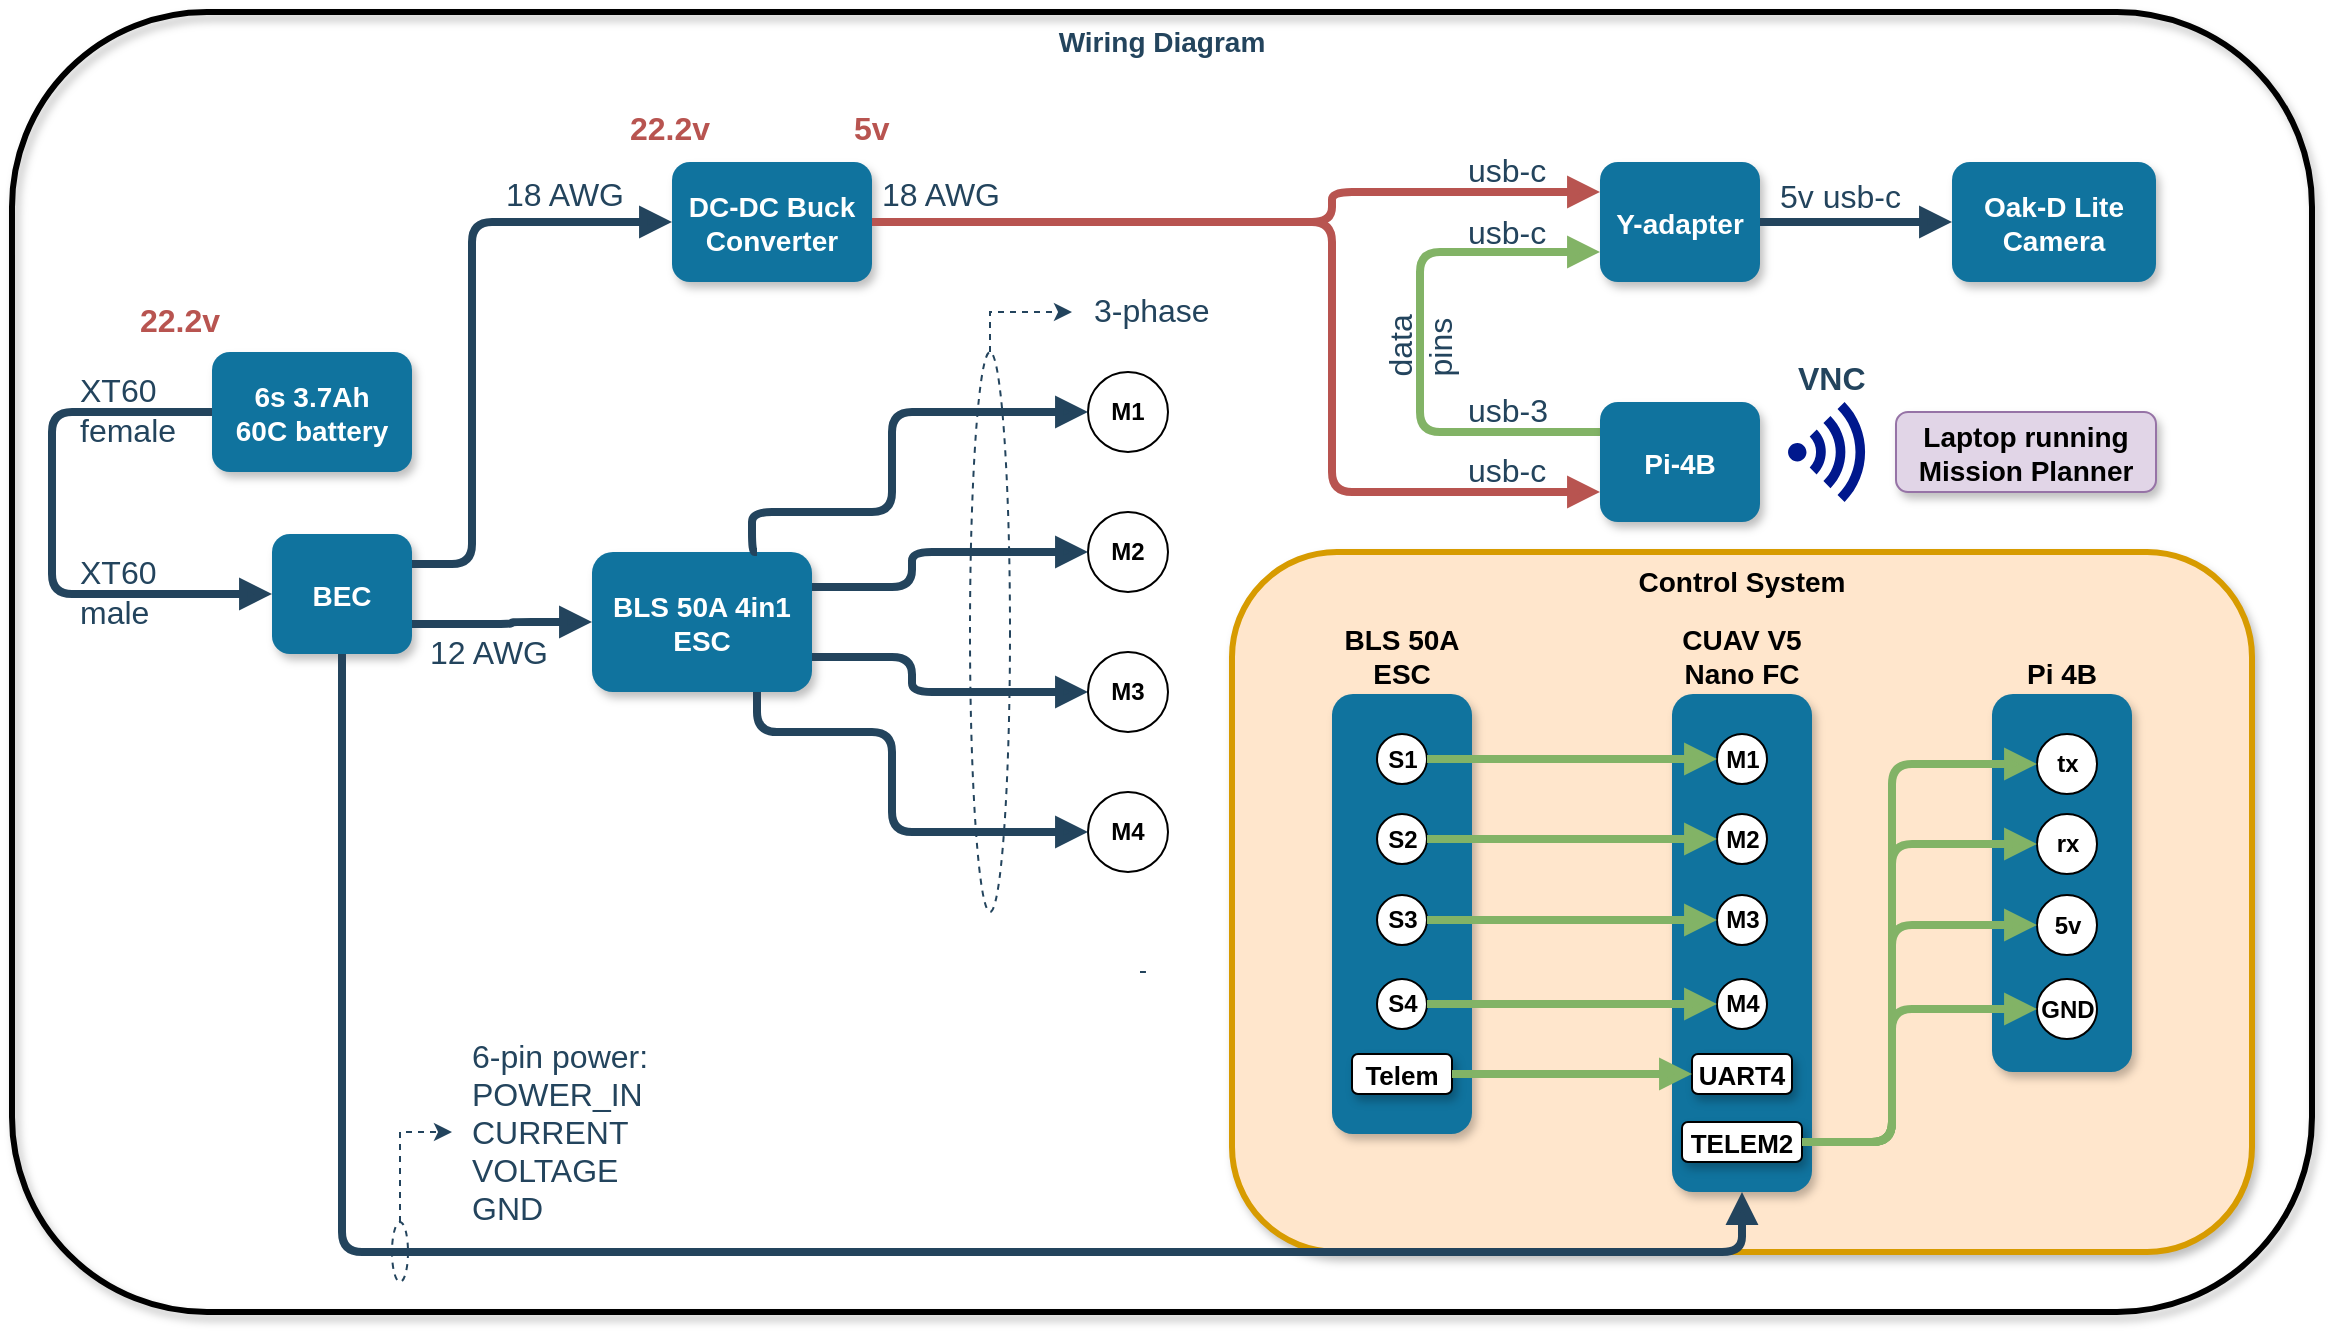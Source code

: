 <mxfile>
    <diagram name="Page-1" id="97916047-d0de-89f5-080d-49f4d83e522f">
        <mxGraphModel dx="1492" dy="596" grid="1" gridSize="10" guides="1" tooltips="1" connect="1" arrows="1" fold="1" page="1" pageScale="1.5" pageWidth="1169" pageHeight="827" background="none" math="0" shadow="0">
            <root>
                <mxCell id="0"/>
                <mxCell id="1" parent="0"/>
                <mxCell id="80" value="" style="group" vertex="1" connectable="0" parent="1">
                    <mxGeometry x="700" y="440" width="510" height="350" as="geometry"/>
                </mxCell>
                <mxCell id="FAe4sGT7Xk_M7wpkX6ti-58" value="Control System" style="rounded=1;fillColor=#ffe6cc;strokeColor=#d79b00;shadow=1;fontStyle=1;fontSize=14;strokeWidth=3;verticalAlign=top;" parent="80" vertex="1">
                    <mxGeometry width="510" height="350" as="geometry"/>
                </mxCell>
                <mxCell id="FAe4sGT7Xk_M7wpkX6ti-77" value="CUAV V5&#10;Nano FC" style="rounded=1;fillColor=#10739E;strokeColor=none;shadow=1;gradientColor=none;fontStyle=1;fontColor=#000000;fontSize=14;verticalAlign=bottom;labelPosition=center;verticalLabelPosition=top;align=center;" parent="80" vertex="1">
                    <mxGeometry x="220" y="71" width="70" height="249" as="geometry"/>
                </mxCell>
                <mxCell id="FAe4sGT7Xk_M7wpkX6ti-78" value="&lt;b&gt;M1&lt;/b&gt;" style="ellipse;whiteSpace=wrap;html=1;aspect=fixed;" parent="80" vertex="1">
                    <mxGeometry x="242.5" y="91" width="25" height="25" as="geometry"/>
                </mxCell>
                <mxCell id="FAe4sGT7Xk_M7wpkX6ti-79" value="&lt;b&gt;M2&lt;/b&gt;" style="ellipse;whiteSpace=wrap;html=1;aspect=fixed;" parent="80" vertex="1">
                    <mxGeometry x="242.5" y="131" width="25" height="25" as="geometry"/>
                </mxCell>
                <mxCell id="FAe4sGT7Xk_M7wpkX6ti-80" value="&lt;b&gt;M3&lt;/b&gt;" style="ellipse;whiteSpace=wrap;html=1;aspect=fixed;" parent="80" vertex="1">
                    <mxGeometry x="242.5" y="171.5" width="25" height="25" as="geometry"/>
                </mxCell>
                <mxCell id="FAe4sGT7Xk_M7wpkX6ti-81" value="&lt;b&gt;M4&lt;/b&gt;" style="ellipse;whiteSpace=wrap;html=1;aspect=fixed;" parent="80" vertex="1">
                    <mxGeometry x="242.5" y="213.5" width="25" height="25" as="geometry"/>
                </mxCell>
                <mxCell id="FAe4sGT7Xk_M7wpkX6ti-82" value="UART4" style="rounded=1;shadow=1;fontStyle=1;fontSize=13;horizontal=1;" parent="80" vertex="1">
                    <mxGeometry x="230" y="251" width="50" height="20" as="geometry"/>
                </mxCell>
                <mxCell id="FAe4sGT7Xk_M7wpkX6ti-83" value="BLS 50A&#10;ESC" style="rounded=1;fillColor=#10739E;strokeColor=none;shadow=1;gradientColor=none;fontStyle=1;fontColor=#000000;fontSize=14;verticalAlign=bottom;labelPosition=center;verticalLabelPosition=top;align=center;" parent="80" vertex="1">
                    <mxGeometry x="50" y="71" width="70" height="220" as="geometry"/>
                </mxCell>
                <mxCell id="FAe4sGT7Xk_M7wpkX6ti-84" value="&lt;b&gt;S1&lt;/b&gt;" style="ellipse;whiteSpace=wrap;html=1;aspect=fixed;" parent="80" vertex="1">
                    <mxGeometry x="72.5" y="91" width="25" height="25" as="geometry"/>
                </mxCell>
                <mxCell id="FAe4sGT7Xk_M7wpkX6ti-85" value="&lt;b&gt;S2&lt;/b&gt;" style="ellipse;whiteSpace=wrap;html=1;aspect=fixed;" parent="80" vertex="1">
                    <mxGeometry x="72.5" y="131" width="25" height="25" as="geometry"/>
                </mxCell>
                <mxCell id="FAe4sGT7Xk_M7wpkX6ti-86" value="&lt;b&gt;S3&lt;/b&gt;" style="ellipse;whiteSpace=wrap;html=1;aspect=fixed;" parent="80" vertex="1">
                    <mxGeometry x="72.5" y="171.5" width="25" height="25" as="geometry"/>
                </mxCell>
                <mxCell id="FAe4sGT7Xk_M7wpkX6ti-87" value="&lt;b&gt;S4&lt;/b&gt;" style="ellipse;whiteSpace=wrap;html=1;aspect=fixed;" parent="80" vertex="1">
                    <mxGeometry x="72.5" y="213.5" width="25" height="25" as="geometry"/>
                </mxCell>
                <mxCell id="FAe4sGT7Xk_M7wpkX6ti-88" value="Telem" style="rounded=1;shadow=1;fontStyle=1;fontSize=13;horizontal=1;" parent="80" vertex="1">
                    <mxGeometry x="60" y="251" width="50" height="20" as="geometry"/>
                </mxCell>
                <mxCell id="FAe4sGT7Xk_M7wpkX6ti-73" value="" style="edgeStyle=elbowEdgeStyle;strokeWidth=4;endArrow=block;endFill=1;fontStyle=1;strokeColor=#82b366;entryX=0;entryY=0.5;entryDx=0;entryDy=0;fillColor=#d5e8d4;exitX=1;exitY=0.5;exitDx=0;exitDy=0;" parent="80" source="FAe4sGT7Xk_M7wpkX6ti-84" target="FAe4sGT7Xk_M7wpkX6ti-78" edge="1">
                    <mxGeometry x="-688" y="-624.5" width="100" height="100" as="geometry">
                        <mxPoint x="10" y="104" as="sourcePoint"/>
                        <mxPoint x="260" y="106" as="targetPoint"/>
                        <Array as="points">
                            <mxPoint x="120" y="91"/>
                        </Array>
                    </mxGeometry>
                </mxCell>
                <mxCell id="FAe4sGT7Xk_M7wpkX6ti-74" value="" style="edgeStyle=elbowEdgeStyle;strokeWidth=4;endArrow=block;endFill=1;fontStyle=1;strokeColor=#82b366;entryX=0;entryY=0.5;entryDx=0;entryDy=0;fillColor=#d5e8d4;exitX=1;exitY=0.5;exitDx=0;exitDy=0;" parent="80" source="FAe4sGT7Xk_M7wpkX6ti-86" target="FAe4sGT7Xk_M7wpkX6ti-80" edge="1">
                    <mxGeometry x="-688" y="-624.5" width="100" height="100" as="geometry">
                        <mxPoint x="10" y="184" as="sourcePoint"/>
                        <mxPoint x="260" y="201" as="targetPoint"/>
                        <Array as="points">
                            <mxPoint x="120" y="186"/>
                        </Array>
                    </mxGeometry>
                </mxCell>
                <mxCell id="FAe4sGT7Xk_M7wpkX6ti-75" value="" style="edgeStyle=elbowEdgeStyle;strokeWidth=4;endArrow=block;endFill=1;fontStyle=1;strokeColor=#82b366;entryX=0;entryY=0.5;entryDx=0;entryDy=0;fillColor=#d5e8d4;exitX=1;exitY=0.5;exitDx=0;exitDy=0;" parent="80" source="FAe4sGT7Xk_M7wpkX6ti-87" target="FAe4sGT7Xk_M7wpkX6ti-81" edge="1">
                    <mxGeometry x="-688" y="-624.5" width="100" height="100" as="geometry">
                        <mxPoint x="10" y="226" as="sourcePoint"/>
                        <mxPoint x="260" y="251" as="targetPoint"/>
                        <Array as="points">
                            <mxPoint x="120" y="236"/>
                        </Array>
                    </mxGeometry>
                </mxCell>
                <mxCell id="FAe4sGT7Xk_M7wpkX6ti-76" value="" style="edgeStyle=elbowEdgeStyle;strokeWidth=4;endArrow=block;endFill=1;fontStyle=1;strokeColor=#82b366;entryX=0;entryY=0.5;entryDx=0;entryDy=0;fillColor=#d5e8d4;exitX=1;exitY=0.5;exitDx=0;exitDy=0;" parent="80" source="FAe4sGT7Xk_M7wpkX6ti-85" target="FAe4sGT7Xk_M7wpkX6ti-79" edge="1">
                    <mxGeometry x="-688" y="-624.5" width="100" height="100" as="geometry">
                        <mxPoint x="10" y="144" as="sourcePoint"/>
                        <mxPoint x="260" y="151" as="targetPoint"/>
                        <Array as="points"/>
                    </mxGeometry>
                </mxCell>
                <mxCell id="FAe4sGT7Xk_M7wpkX6ti-89" value="Pi 4B" style="rounded=1;fillColor=#10739E;strokeColor=none;shadow=1;gradientColor=none;fontStyle=1;fontColor=#000000;fontSize=14;verticalAlign=bottom;labelPosition=center;verticalLabelPosition=top;align=center;" parent="80" vertex="1">
                    <mxGeometry x="380" y="71" width="70" height="189" as="geometry"/>
                </mxCell>
                <mxCell id="FAe4sGT7Xk_M7wpkX6ti-90" value="&lt;b&gt;tx&lt;/b&gt;" style="ellipse;whiteSpace=wrap;html=1;aspect=fixed;" parent="80" vertex="1">
                    <mxGeometry x="402.5" y="91" width="30" height="30" as="geometry"/>
                </mxCell>
                <mxCell id="FAe4sGT7Xk_M7wpkX6ti-91" value="&lt;b&gt;rx&lt;/b&gt;" style="ellipse;whiteSpace=wrap;html=1;aspect=fixed;" parent="80" vertex="1">
                    <mxGeometry x="402.5" y="131" width="30" height="30" as="geometry"/>
                </mxCell>
                <mxCell id="FAe4sGT7Xk_M7wpkX6ti-92" value="&lt;b&gt;5v&lt;/b&gt;" style="ellipse;whiteSpace=wrap;html=1;aspect=fixed;" parent="80" vertex="1">
                    <mxGeometry x="402.5" y="171.5" width="30" height="30" as="geometry"/>
                </mxCell>
                <mxCell id="FAe4sGT7Xk_M7wpkX6ti-93" value="&lt;b&gt;GND&lt;/b&gt;" style="ellipse;whiteSpace=wrap;html=1;aspect=fixed;" parent="80" vertex="1">
                    <mxGeometry x="402.5" y="213.5" width="30" height="30" as="geometry"/>
                </mxCell>
                <mxCell id="FAe4sGT7Xk_M7wpkX6ti-95" value="" style="edgeStyle=elbowEdgeStyle;strokeWidth=4;endArrow=block;endFill=1;fontStyle=1;strokeColor=#82b366;entryX=0;entryY=0.5;entryDx=0;entryDy=0;fillColor=#d5e8d4;exitX=1;exitY=0.5;exitDx=0;exitDy=0;" parent="80" source="FAe4sGT7Xk_M7wpkX6ti-88" target="FAe4sGT7Xk_M7wpkX6ti-82" edge="1">
                    <mxGeometry x="-688" y="-624.5" width="100" height="100" as="geometry">
                        <mxPoint x="108" y="236" as="sourcePoint"/>
                        <mxPoint x="253" y="236" as="targetPoint"/>
                        <Array as="points">
                            <mxPoint x="170" y="270"/>
                        </Array>
                    </mxGeometry>
                </mxCell>
                <mxCell id="FAe4sGT7Xk_M7wpkX6ti-96" value="TELEM2" style="rounded=1;shadow=1;fontStyle=1;fontSize=13;horizontal=1;" parent="80" vertex="1">
                    <mxGeometry x="225" y="285" width="60" height="20" as="geometry"/>
                </mxCell>
                <mxCell id="FAe4sGT7Xk_M7wpkX6ti-99" value="" style="edgeStyle=elbowEdgeStyle;strokeWidth=4;endArrow=block;endFill=1;fontStyle=1;strokeColor=#82b366;entryX=0;entryY=0.5;entryDx=0;entryDy=0;fillColor=#d5e8d4;exitX=1;exitY=0.5;exitDx=0;exitDy=0;" parent="80" source="FAe4sGT7Xk_M7wpkX6ti-96" target="FAe4sGT7Xk_M7wpkX6ti-90" edge="1">
                    <mxGeometry x="-688" y="-624.5" width="100" height="100" as="geometry">
                        <mxPoint x="120" y="271" as="sourcePoint"/>
                        <mxPoint x="240" y="271" as="targetPoint"/>
                        <Array as="points">
                            <mxPoint x="330" y="200"/>
                        </Array>
                    </mxGeometry>
                </mxCell>
                <mxCell id="FAe4sGT7Xk_M7wpkX6ti-100" value="" style="edgeStyle=elbowEdgeStyle;strokeWidth=4;endArrow=block;endFill=1;fontStyle=1;strokeColor=#82b366;entryX=0;entryY=0.5;entryDx=0;entryDy=0;fillColor=#d5e8d4;exitX=1;exitY=0.5;exitDx=0;exitDy=0;" parent="80" source="FAe4sGT7Xk_M7wpkX6ti-96" target="FAe4sGT7Xk_M7wpkX6ti-91" edge="1">
                    <mxGeometry x="-688" y="-624.5" width="100" height="100" as="geometry">
                        <mxPoint x="280" y="300" as="sourcePoint"/>
                        <mxPoint x="413" y="116" as="targetPoint"/>
                        <Array as="points">
                            <mxPoint x="330" y="220"/>
                        </Array>
                    </mxGeometry>
                </mxCell>
                <mxCell id="FAe4sGT7Xk_M7wpkX6ti-101" value="" style="edgeStyle=elbowEdgeStyle;strokeWidth=4;endArrow=block;endFill=1;fontStyle=1;strokeColor=#82b366;entryX=0;entryY=0.5;entryDx=0;entryDy=0;fillColor=#d5e8d4;exitX=1;exitY=0.5;exitDx=0;exitDy=0;" parent="80" source="FAe4sGT7Xk_M7wpkX6ti-96" target="FAe4sGT7Xk_M7wpkX6ti-92" edge="1">
                    <mxGeometry x="-688" y="-624.5" width="100" height="100" as="geometry">
                        <mxPoint x="295" y="305" as="sourcePoint"/>
                        <mxPoint x="413" y="156" as="targetPoint"/>
                        <Array as="points">
                            <mxPoint x="330" y="250"/>
                        </Array>
                    </mxGeometry>
                </mxCell>
                <mxCell id="FAe4sGT7Xk_M7wpkX6ti-102" value="" style="edgeStyle=elbowEdgeStyle;strokeWidth=4;endArrow=block;endFill=1;fontStyle=1;strokeColor=#82b366;entryX=0;entryY=0.5;entryDx=0;entryDy=0;fillColor=#d5e8d4;exitX=1;exitY=0.5;exitDx=0;exitDy=0;" parent="80" source="FAe4sGT7Xk_M7wpkX6ti-96" target="FAe4sGT7Xk_M7wpkX6ti-93" edge="1">
                    <mxGeometry x="-688" y="-624.5" width="100" height="100" as="geometry">
                        <mxPoint x="295" y="305" as="sourcePoint"/>
                        <mxPoint x="413" y="197" as="targetPoint"/>
                        <Array as="points">
                            <mxPoint x="330" y="260"/>
                        </Array>
                    </mxGeometry>
                </mxCell>
                <mxCell id="9Nch-Mfv7iRZc4vsGo1m-54" value="Wiring Diagram" style="rounded=1;fillColor=none;strokeColor=default;shadow=1;gradientColor=none;fontStyle=1;fontColor=#23445D;fontSize=14;strokeWidth=3;verticalAlign=top;" parent="1" vertex="1">
                    <mxGeometry x="90" y="170" width="1150" height="650" as="geometry"/>
                </mxCell>
                <mxCell id="0hPKIBFiTmCVOufTVkQz-49" value="&lt;font style=&quot;font-size: 16px;&quot;&gt;XT60&lt;br&gt;female&lt;br&gt;&lt;/font&gt;" style="edgeLabel;html=1;align=left;verticalAlign=middle;resizable=0;points=[];labelBackgroundColor=none;fontColor=#23445D;" parent="1" vertex="1" connectable="0">
                    <mxGeometry x="99.995" y="305.003" as="geometry">
                        <mxPoint x="22" y="64" as="offset"/>
                    </mxGeometry>
                </mxCell>
                <mxCell id="0hPKIBFiTmCVOufTVkQz-33" value="&lt;span style=&quot;font-size: 16px;&quot;&gt;usb-c&lt;/span&gt;" style="edgeLabel;html=1;align=left;verticalAlign=middle;resizable=0;points=[];labelBackgroundColor=none;fontColor=#23445D;" parent="1" vertex="1" connectable="0">
                    <mxGeometry x="793.995" y="216.003" as="geometry">
                        <mxPoint x="22" y="64" as="offset"/>
                    </mxGeometry>
                </mxCell>
                <mxCell id="Tr897aCAvD2A82pSiaK6-78" value="&lt;span style=&quot;font-size: 16px;&quot;&gt;usb-c&lt;/span&gt;" style="edgeLabel;html=1;align=left;verticalAlign=middle;resizable=0;points=[];labelBackgroundColor=none;fontColor=#23445D;" parent="1" vertex="1" connectable="0">
                    <mxGeometry x="793.995" y="185.003" as="geometry">
                        <mxPoint x="22" y="64" as="offset"/>
                    </mxGeometry>
                </mxCell>
                <mxCell id="Tr897aCAvD2A82pSiaK6-79" value="&lt;span style=&quot;font-size: 16px;&quot;&gt;usb-3&lt;/span&gt;" style="edgeLabel;html=1;align=left;verticalAlign=middle;resizable=0;points=[];labelBackgroundColor=none;fontColor=#23445D;" parent="1" vertex="1" connectable="0">
                    <mxGeometry x="793.995" y="305.003" as="geometry">
                        <mxPoint x="22" y="64" as="offset"/>
                    </mxGeometry>
                </mxCell>
                <mxCell id="0hPKIBFiTmCVOufTVkQz-32" value="&lt;font style=&quot;font-size: 16px;&quot;&gt;22.2v&lt;/font&gt;" style="edgeLabel;html=1;align=left;verticalAlign=middle;resizable=0;points=[];labelBackgroundColor=none;fontColor=#B85450;fontStyle=1" parent="1" vertex="1" connectable="0">
                    <mxGeometry x="129.995" y="260.003" as="geometry">
                        <mxPoint x="22" y="64" as="offset"/>
                    </mxGeometry>
                </mxCell>
                <mxCell id="Tr897aCAvD2A82pSiaK6-81" value="&lt;font style=&quot;font-size: 16px;&quot;&gt;data&lt;br&gt;pins&lt;br&gt;&lt;/font&gt;" style="edgeLabel;html=1;align=left;verticalAlign=middle;resizable=0;points=[];horizontal=0;labelBackgroundColor=none;fontColor=#23445D;" parent="1" vertex="1" connectable="0">
                    <mxGeometry x="771.995" y="418.003" as="geometry">
                        <mxPoint x="22" y="64" as="offset"/>
                    </mxGeometry>
                </mxCell>
                <mxCell id="Tr897aCAvD2A82pSiaK6-80" value="&lt;span style=&quot;font-size: 16px;&quot;&gt;usb-c&lt;/span&gt;" style="edgeLabel;html=1;align=left;verticalAlign=middle;resizable=0;points=[];labelBackgroundColor=none;fontColor=#23445D;" parent="1" vertex="1" connectable="0">
                    <mxGeometry x="793.995" y="335.003" as="geometry">
                        <mxPoint x="22" y="64" as="offset"/>
                    </mxGeometry>
                </mxCell>
                <mxCell id="2" value="BEC" style="rounded=1;fillColor=#10739E;strokeColor=none;shadow=1;gradientColor=none;fontStyle=1;fontColor=#FFFFFF;fontSize=14;" parent="1" vertex="1">
                    <mxGeometry x="220" y="431" width="70" height="60" as="geometry"/>
                </mxCell>
                <mxCell id="4" value="DC-DC Buck&#10;Converter" style="rounded=1;fillColor=#10739E;strokeColor=none;shadow=1;gradientColor=none;fontStyle=1;fontColor=#FFFFFF;fontSize=14;" parent="1" vertex="1">
                    <mxGeometry x="420" y="245" width="100" height="60" as="geometry"/>
                </mxCell>
                <mxCell id="29" value="" style="edgeStyle=elbowEdgeStyle;strokeWidth=4;endArrow=block;endFill=1;fontStyle=1;strokeColor=#23445D;exitX=1;exitY=0.75;exitDx=0;exitDy=0;entryX=0;entryY=0.5;entryDx=0;entryDy=0;" parent="1" source="2" target="48" edge="1">
                    <mxGeometry x="22" y="125.5" width="100" height="100" as="geometry">
                        <mxPoint x="72" y="225.5" as="sourcePoint"/>
                        <mxPoint x="172" y="125.5" as="targetPoint"/>
                        <Array as="points">
                            <mxPoint x="340" y="500"/>
                        </Array>
                    </mxGeometry>
                </mxCell>
                <mxCell id="Tr897aCAvD2A82pSiaK6-56" value="" style="edgeStyle=elbowEdgeStyle;strokeWidth=4;endArrow=block;endFill=1;fontStyle=1;strokeColor=#23445D;entryX=0;entryY=0.5;entryDx=0;entryDy=0;exitX=1;exitY=0.25;exitDx=0;exitDy=0;" parent="1" source="2" target="4" edge="1">
                    <mxGeometry x="22" y="125.5" width="100" height="100" as="geometry">
                        <mxPoint x="290" y="450" as="sourcePoint"/>
                        <mxPoint x="410" y="365" as="targetPoint"/>
                        <Array as="points">
                            <mxPoint x="320" y="420"/>
                        </Array>
                    </mxGeometry>
                </mxCell>
                <mxCell id="Tr897aCAvD2A82pSiaK6-59" value="" style="edgeStyle=elbowEdgeStyle;strokeWidth=4;endArrow=block;endFill=1;fontStyle=1;strokeColor=#b85450;fillColor=#f8cecc;entryX=0;entryY=0.25;entryDx=0;entryDy=0;exitX=1;exitY=0.5;exitDx=0;exitDy=0;" parent="1" source="4" target="69" edge="1">
                    <mxGeometry x="22" y="95.5" width="100" height="100" as="geometry">
                        <mxPoint x="674.0" y="580" as="sourcePoint"/>
                        <mxPoint x="884.0" y="260" as="targetPoint"/>
                        <Array as="points">
                            <mxPoint x="750" y="260"/>
                        </Array>
                    </mxGeometry>
                </mxCell>
                <mxCell id="Tr897aCAvD2A82pSiaK6-62" value="" style="edgeStyle=elbowEdgeStyle;strokeWidth=4;endArrow=block;endFill=1;fontStyle=1;strokeColor=#b85450;exitX=1;exitY=0.5;exitDx=0;exitDy=0;fillColor=#f8cecc;entryX=0;entryY=0.75;entryDx=0;entryDy=0;" parent="1" source="4" target="65" edge="1">
                    <mxGeometry x="22" y="95.5" width="100" height="100" as="geometry">
                        <mxPoint x="674.0" y="580" as="sourcePoint"/>
                        <mxPoint x="884" y="420" as="targetPoint"/>
                        <Array as="points">
                            <mxPoint x="750" y="340"/>
                        </Array>
                    </mxGeometry>
                </mxCell>
                <mxCell id="Tr897aCAvD2A82pSiaK6-77" value="" style="edgeStyle=elbowEdgeStyle;strokeWidth=4;endArrow=none;endFill=0;fontStyle=1;strokeColor=#82b366;fillColor=#d5e8d4;entryX=0;entryY=0.25;entryDx=0;entryDy=0;exitX=0;exitY=0.75;exitDx=0;exitDy=0;elbow=vertical;startArrow=block;startFill=1;" parent="1" source="69" target="65" edge="1">
                    <mxGeometry x="2" y="-149.5" width="100" height="100" as="geometry">
                        <mxPoint x="884.0" y="290" as="sourcePoint"/>
                        <mxPoint x="884.0" y="380" as="targetPoint"/>
                        <Array as="points">
                            <mxPoint x="794" y="365"/>
                        </Array>
                    </mxGeometry>
                </mxCell>
                <mxCell id="0hPKIBFiTmCVOufTVkQz-47" value="6s 3.7Ah&#10;60C battery" style="rounded=1;fillColor=#10739E;strokeColor=none;shadow=1;gradientColor=none;fontStyle=1;fontColor=#FFFFFF;fontSize=14;" parent="1" vertex="1">
                    <mxGeometry x="190" y="340" width="100" height="60" as="geometry"/>
                </mxCell>
                <mxCell id="0hPKIBFiTmCVOufTVkQz-48" value="" style="edgeStyle=elbowEdgeStyle;strokeWidth=4;endArrow=block;endFill=1;fontStyle=1;strokeColor=#23445D;exitX=0;exitY=0.5;exitDx=0;exitDy=0;entryX=0;entryY=0.5;entryDx=0;entryDy=0;" parent="1" source="0hPKIBFiTmCVOufTVkQz-47" target="2" edge="1">
                    <mxGeometry x="22" y="125.5" width="100" height="100" as="geometry">
                        <mxPoint x="300" y="470" as="sourcePoint"/>
                        <mxPoint x="440" y="393" as="targetPoint"/>
                        <Array as="points">
                            <mxPoint x="110" y="420"/>
                        </Array>
                    </mxGeometry>
                </mxCell>
                <mxCell id="31" value="&lt;font style=&quot;font-size: 16px;&quot;&gt;XT60&lt;br&gt;male&lt;br&gt;&lt;/font&gt;" style="edgeLabel;html=1;align=left;verticalAlign=middle;resizable=0;points=[];labelBackgroundColor=none;fontColor=#23445D;" parent="1" vertex="1" connectable="0">
                    <mxGeometry x="99.995" y="396.003" as="geometry">
                        <mxPoint x="22" y="64" as="offset"/>
                    </mxGeometry>
                </mxCell>
                <mxCell id="42" value="" style="edgeStyle=elbowEdgeStyle;strokeWidth=4;endArrow=block;endFill=1;fontStyle=1;strokeColor=#23445D;exitX=0.5;exitY=1;exitDx=0;exitDy=0;entryX=0.5;entryY=1;entryDx=0;entryDy=0;" edge="1" parent="1" source="2" target="FAe4sGT7Xk_M7wpkX6ti-77">
                    <mxGeometry x="32" y="135.5" width="100" height="100" as="geometry">
                        <mxPoint x="300" y="500" as="sourcePoint"/>
                        <mxPoint x="854" y="680" as="targetPoint"/>
                        <Array as="points">
                            <mxPoint x="255" y="790"/>
                        </Array>
                    </mxGeometry>
                </mxCell>
                <mxCell id="43" style="edgeStyle=elbowEdgeStyle;rounded=0;orthogonalLoop=1;jettySize=auto;html=1;exitX=0.5;exitY=0;exitDx=0;exitDy=0;dashed=1;strokeColor=#23445D;fontColor=#23445D;" edge="1" parent="1" source="44">
                    <mxGeometry relative="1" as="geometry">
                        <mxPoint x="310" y="730" as="targetPoint"/>
                        <Array as="points">
                            <mxPoint x="284" y="760"/>
                        </Array>
                    </mxGeometry>
                </mxCell>
                <mxCell id="44" value="" style="ellipse;whiteSpace=wrap;html=1;strokeColor=#23445D;fillColor=none;dashed=1;fontColor=#23445D;" vertex="1" parent="1">
                    <mxGeometry x="280" y="775" width="8" height="30" as="geometry"/>
                </mxCell>
                <mxCell id="45" value="&lt;font style=&quot;font-size: 16px;&quot;&gt;6-pin power:&lt;br&gt;POWER_IN&lt;br&gt;CURRENT&lt;br&gt;VOLTAGE&lt;br&gt;GND&lt;br&gt;&lt;/font&gt;" style="edgeLabel;html=1;align=left;verticalAlign=middle;resizable=0;points=[];labelBackgroundColor=none;fontColor=#23445D;" vertex="1" connectable="0" parent="1">
                    <mxGeometry x="295.995" y="666.003" as="geometry">
                        <mxPoint x="22" y="64" as="offset"/>
                    </mxGeometry>
                </mxCell>
                <mxCell id="46" value="&lt;font style=&quot;font-size: 16px;&quot;&gt;&lt;br&gt;&lt;/font&gt;" style="edgeLabel;html=1;align=left;verticalAlign=middle;resizable=0;points=[];labelBackgroundColor=none;fontColor=#23445D;" vertex="1" connectable="0" parent="1">
                    <mxGeometry x="299.995" y="264.003" as="geometry">
                        <mxPoint x="22" y="64" as="offset"/>
                    </mxGeometry>
                </mxCell>
                <mxCell id="47" value="&lt;font style=&quot;font-size: 16px;&quot;&gt;12 AWG&lt;br&gt;&lt;/font&gt;" style="edgeLabel;html=1;align=left;verticalAlign=middle;resizable=0;points=[];labelBackgroundColor=none;fontColor=#23445D;" vertex="1" connectable="0" parent="1">
                    <mxGeometry x="274.995" y="426.003" as="geometry">
                        <mxPoint x="22" y="64" as="offset"/>
                    </mxGeometry>
                </mxCell>
                <mxCell id="48" value="BLS 50A 4in1&#10;ESC" style="rounded=1;fillColor=#10739E;strokeColor=none;shadow=1;gradientColor=none;fontStyle=1;fontColor=#FFFFFF;fontSize=14;" vertex="1" parent="1">
                    <mxGeometry x="380" y="440" width="110" height="70" as="geometry"/>
                </mxCell>
                <mxCell id="49" value="&lt;font style=&quot;font-size: 16px;&quot;&gt;18 AWG&lt;/font&gt;" style="edgeLabel;html=1;align=left;verticalAlign=middle;resizable=0;points=[];labelBackgroundColor=none;fontColor=#23445D;" vertex="1" connectable="0" parent="1">
                    <mxGeometry x="500.995" y="197.003" as="geometry">
                        <mxPoint x="22" y="64" as="offset"/>
                    </mxGeometry>
                </mxCell>
                <mxCell id="50" value="&lt;b&gt;M1&lt;/b&gt;" style="ellipse;whiteSpace=wrap;html=1;aspect=fixed;" vertex="1" parent="1">
                    <mxGeometry x="628" y="350" width="40" height="40" as="geometry"/>
                </mxCell>
                <mxCell id="51" value="&lt;b&gt;M2&lt;/b&gt;" style="ellipse;whiteSpace=wrap;html=1;aspect=fixed;" vertex="1" parent="1">
                    <mxGeometry x="628" y="420" width="40" height="40" as="geometry"/>
                </mxCell>
                <mxCell id="52" value="&lt;b&gt;M4&lt;/b&gt;" style="ellipse;whiteSpace=wrap;html=1;aspect=fixed;" vertex="1" parent="1">
                    <mxGeometry x="628" y="560" width="40" height="40" as="geometry"/>
                </mxCell>
                <mxCell id="53" value="" style="edgeStyle=orthogonalEdgeStyle;strokeWidth=4;endArrow=block;endFill=1;fontStyle=1;strokeColor=#23445D;entryX=0;entryY=0.5;entryDx=0;entryDy=0;elbow=vertical;exitX=0.75;exitY=0;exitDx=0;exitDy=0;" edge="1" parent="1" source="48" target="50">
                    <mxGeometry x="-8" y="235.5" width="100" height="100" as="geometry">
                        <mxPoint x="499" y="440" as="sourcePoint"/>
                        <mxPoint x="619" y="486" as="targetPoint"/>
                        <Array as="points">
                            <mxPoint x="460" y="440"/>
                            <mxPoint x="460" y="420"/>
                            <mxPoint x="530" y="420"/>
                            <mxPoint x="530" y="370"/>
                        </Array>
                    </mxGeometry>
                </mxCell>
                <mxCell id="54" value="" style="edgeStyle=elbowEdgeStyle;strokeWidth=4;endArrow=block;endFill=1;fontStyle=1;strokeColor=#23445D;exitX=1;exitY=0.25;exitDx=0;exitDy=0;entryX=0;entryY=0.5;entryDx=0;entryDy=0;" edge="1" parent="1" source="48" target="51">
                    <mxGeometry x="-8" y="235.5" width="100" height="100" as="geometry">
                        <mxPoint x="539" y="457.5" as="sourcePoint"/>
                        <mxPoint x="659" y="520" as="targetPoint"/>
                        <Array as="points">
                            <mxPoint x="540" y="480"/>
                        </Array>
                    </mxGeometry>
                </mxCell>
                <mxCell id="55" value="" style="edgeStyle=elbowEdgeStyle;strokeWidth=4;endArrow=block;endFill=1;fontStyle=1;strokeColor=#23445D;exitX=1;exitY=0.75;exitDx=0;exitDy=0;entryX=0;entryY=0.5;entryDx=0;entryDy=0;" edge="1" parent="1" source="48" target="56">
                    <mxGeometry x="-8" y="235.5" width="100" height="100" as="geometry">
                        <mxPoint x="539" y="492.5" as="sourcePoint"/>
                        <mxPoint x="759" y="450" as="targetPoint"/>
                        <Array as="points">
                            <mxPoint x="540" y="530"/>
                        </Array>
                    </mxGeometry>
                </mxCell>
                <mxCell id="56" value="&lt;b&gt;M3&lt;/b&gt;" style="ellipse;whiteSpace=wrap;html=1;aspect=fixed;" vertex="1" parent="1">
                    <mxGeometry x="628" y="490" width="40" height="40" as="geometry"/>
                </mxCell>
                <mxCell id="57" value="" style="edgeStyle=orthogonalEdgeStyle;strokeWidth=4;endArrow=block;endFill=1;fontStyle=1;strokeColor=#23445D;entryX=0;entryY=0.5;entryDx=0;entryDy=0;elbow=vertical;exitX=0.75;exitY=1;exitDx=0;exitDy=0;" edge="1" parent="1" source="48" target="52">
                    <mxGeometry x="-8" y="235.5" width="100" height="100" as="geometry">
                        <mxPoint x="499" y="510" as="sourcePoint"/>
                        <mxPoint x="747" y="390" as="targetPoint"/>
                        <Array as="points">
                            <mxPoint x="463" y="530"/>
                            <mxPoint x="530" y="530"/>
                            <mxPoint x="530" y="580"/>
                        </Array>
                    </mxGeometry>
                </mxCell>
                <mxCell id="58" style="edgeStyle=elbowEdgeStyle;rounded=0;orthogonalLoop=1;jettySize=auto;html=1;exitX=0.5;exitY=0;exitDx=0;exitDy=0;dashed=1;strokeColor=#23445D;fontColor=#23445D;" edge="1" parent="1" source="59">
                    <mxGeometry relative="1" as="geometry">
                        <mxPoint x="620" y="320" as="targetPoint"/>
                        <Array as="points">
                            <mxPoint x="579" y="330"/>
                        </Array>
                    </mxGeometry>
                </mxCell>
                <mxCell id="59" value="" style="ellipse;whiteSpace=wrap;html=1;strokeColor=#23445D;fillColor=none;dashed=1;fontColor=#23445D;" vertex="1" parent="1">
                    <mxGeometry x="569" y="340" width="20" height="280" as="geometry"/>
                </mxCell>
                <mxCell id="60" value="&lt;font style=&quot;font-size: 16px;&quot;&gt;3-phase&lt;/font&gt;" style="edgeLabel;html=1;align=left;verticalAlign=middle;resizable=0;points=[];labelBackgroundColor=none;fontColor=#23445D;" vertex="1" connectable="0" parent="1">
                    <mxGeometry x="606.995" y="255.003" as="geometry">
                        <mxPoint x="22" y="64" as="offset"/>
                    </mxGeometry>
                </mxCell>
                <mxCell id="61" value="&lt;font style=&quot;font-size: 16px;&quot;&gt;18 AWG&lt;br&gt;&lt;/font&gt;" style="edgeLabel;html=1;align=left;verticalAlign=middle;resizable=0;points=[];labelBackgroundColor=none;fontColor=#23445D;" vertex="1" connectable="0" parent="1">
                    <mxGeometry x="312.995" y="197.003" as="geometry">
                        <mxPoint x="22" y="64" as="offset"/>
                    </mxGeometry>
                </mxCell>
                <mxCell id="62" value="&lt;font style=&quot;font-size: 16px;&quot;&gt;5v&lt;/font&gt;" style="edgeLabel;html=1;align=left;verticalAlign=middle;resizable=0;points=[];labelBackgroundColor=none;fontColor=#B85450;fontStyle=1" vertex="1" connectable="0" parent="1">
                    <mxGeometry x="486.995" y="164.003" as="geometry">
                        <mxPoint x="22" y="64" as="offset"/>
                    </mxGeometry>
                </mxCell>
                <mxCell id="63" value="&lt;font style=&quot;font-size: 16px;&quot;&gt;22.2v&lt;/font&gt;" style="edgeLabel;html=1;align=left;verticalAlign=middle;resizable=0;points=[];labelBackgroundColor=none;fontColor=#B85450;fontStyle=1" vertex="1" connectable="0" parent="1">
                    <mxGeometry x="374.995" y="164.003" as="geometry">
                        <mxPoint x="22" y="64" as="offset"/>
                    </mxGeometry>
                </mxCell>
                <mxCell id="64" value="&lt;font style=&quot;font-size: 16px;&quot;&gt;5v usb-c&lt;/font&gt;" style="edgeLabel;html=1;align=left;verticalAlign=middle;resizable=0;points=[];labelBackgroundColor=none;fontColor=#23445D;" vertex="1" connectable="0" parent="1">
                    <mxGeometry x="949.995" y="198.003" as="geometry">
                        <mxPoint x="22" y="64" as="offset"/>
                    </mxGeometry>
                </mxCell>
                <mxCell id="65" value="Pi-4B" style="rounded=1;fillColor=#10739E;strokeColor=none;shadow=1;gradientColor=none;fontStyle=1;fontColor=#FFFFFF;fontSize=14;" vertex="1" parent="1">
                    <mxGeometry x="884" y="365" width="80" height="60" as="geometry"/>
                </mxCell>
                <mxCell id="66" value="" style="sketch=0;aspect=fixed;pointerEvents=1;shadow=0;dashed=0;html=1;strokeColor=none;labelPosition=center;verticalLabelPosition=bottom;verticalAlign=top;align=center;fillColor=#00188D;shape=mxgraph.mscae.enterprise.wireless_connection" vertex="1" parent="1">
                    <mxGeometry x="978" y="365" width="42" height="50" as="geometry"/>
                </mxCell>
                <mxCell id="67" value="Laptop running&#10;Mission Planner" style="rounded=1;fillColor=#e1d5e7;strokeColor=#9673a6;shadow=1;fontStyle=1;fontSize=14;" vertex="1" parent="1">
                    <mxGeometry x="1032" y="370" width="130" height="40" as="geometry"/>
                </mxCell>
                <mxCell id="68" value="&lt;span style=&quot;font-size: 16px;&quot;&gt;&lt;b&gt;VNC&lt;/b&gt;&lt;/span&gt;" style="edgeLabel;html=1;align=left;verticalAlign=middle;resizable=0;points=[];labelBackgroundColor=none;fontColor=#23445D;" vertex="1" connectable="0" parent="1">
                    <mxGeometry x="958.995" y="289.003" as="geometry">
                        <mxPoint x="22" y="64" as="offset"/>
                    </mxGeometry>
                </mxCell>
                <mxCell id="69" value="Y-adapter" style="rounded=1;fillColor=#10739E;strokeColor=none;shadow=1;gradientColor=none;fontStyle=1;fontColor=#FFFFFF;fontSize=14;" vertex="1" parent="1">
                    <mxGeometry x="884" y="245" width="80" height="60" as="geometry"/>
                </mxCell>
                <mxCell id="70" value="Oak-D Lite&#10;Camera" style="rounded=1;fillColor=#10739E;strokeColor=none;shadow=1;gradientColor=none;fontStyle=1;fontColor=#FFFFFF;fontSize=14;" vertex="1" parent="1">
                    <mxGeometry x="1060" y="245" width="102" height="60" as="geometry"/>
                </mxCell>
                <mxCell id="71" value="" style="edgeStyle=elbowEdgeStyle;strokeWidth=4;endArrow=block;endFill=1;fontStyle=1;strokeColor=#23445D;exitX=1;exitY=0.5;exitDx=0;exitDy=0;entryX=0;entryY=0.5;entryDx=0;entryDy=0;" edge="1" parent="1" source="69" target="70">
                    <mxGeometry x="2" y="-269.5" width="100" height="100" as="geometry">
                        <mxPoint x="456" y="165" as="sourcePoint"/>
                        <mxPoint x="574" y="165" as="targetPoint"/>
                    </mxGeometry>
                </mxCell>
                <mxCell id="77" value="" style="edgeStyle=elbowEdgeStyle;rounded=0;orthogonalLoop=1;jettySize=auto;html=1;dashed=1;strokeColor=#23445D;fontColor=#23445D;endArrow=none;" edge="1" parent="1">
                    <mxGeometry relative="1" as="geometry">
                        <mxPoint x="656.981" y="650" as="targetPoint"/>
                        <Array as="points"/>
                        <mxPoint x="654" y="650" as="sourcePoint"/>
                    </mxGeometry>
                </mxCell>
            </root>
        </mxGraphModel>
    </diagram>
</mxfile>